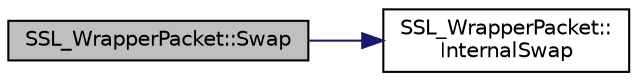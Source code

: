 digraph "SSL_WrapperPacket::Swap"
{
 // INTERACTIVE_SVG=YES
  edge [fontname="Helvetica",fontsize="10",labelfontname="Helvetica",labelfontsize="10"];
  node [fontname="Helvetica",fontsize="10",shape=record];
  rankdir="LR";
  Node1 [label="SSL_WrapperPacket::Swap",height=0.2,width=0.4,color="black", fillcolor="grey75", style="filled", fontcolor="black"];
  Node1 -> Node2 [color="midnightblue",fontsize="10",style="solid",fontname="Helvetica"];
  Node2 [label="SSL_WrapperPacket::\lInternalSwap",height=0.2,width=0.4,color="black", fillcolor="white", style="filled",URL="$d3/ddc/class_s_s_l___wrapper_packet.html#ad81de0334e7e688fbd6d66d9e4cfbd55"];
}
